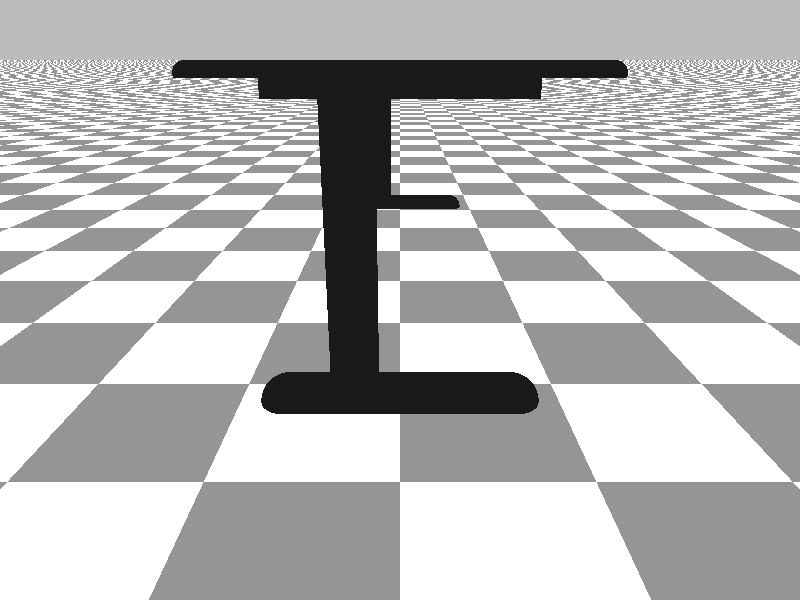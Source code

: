 #version 3.7;

#include "colors.inc"
#include "textures.inc"
#include "shapes.inc"

#local debugMode = 1;
#if (debugMode)
    global_settings {
        assumed_gamma 1
        charset utf8
    }
#end

#declare NiceTexture = texture {
    pigment { rgb<0.01, 0.01, 0.01> }
    finish {
        specular albedo 0.5
        roughness 0.01
        diffuse albedo 0.3
        ambient 0.2
        brilliance 10.0
        metallic
    }
}

// ----------------------------------------
// SquareTable
// ----------------------------------------

#macro SquareTable(tWidth, tHeight, tThickness, absHeight)
    #local yTop = absHeight - tThickness;
    #local sOffset = 0.001 * tWidth;
    #local spHeight = 0.7 * tHeight;
    #local spWidth = 0.05 * tWidth;
    #local spThickness = 0.05 * absHeight;
    #local lTop = yTop - spThickness;
    #local lRadio = spWidth/2;
    #local fHeight = 0.6 * tHeight;
    merge {
        merge {
            RoundedSquare(tWidth - 2*sOffset, tHeight, tThickness)
            BlackDetails(tWidth, tHeight, tThickness, sOffset)
            translate yTop * y
        }
        object {
            Support(spWidth, spHeight, spThickness, lTop, lRadio, fHeight)
            translate (tWidth/2 - spWidth) * x
        }
        object {
            Support(spWidth, spHeight, spThickness, lTop, lRadio, fHeight)
            translate -(tWidth/2 - spWidth) * x
        }
    }
#end

#macro RoundedSquare(tWidth, tHeight, tThickness)
    #local radio = tThickness * 0.8;
    #local radioOffset = tThickness * 0.2;
    merge {
        box {
            <-tWidth/2, 0, -tHeight/2>,
            <tWidth/2, tThickness, tHeight/2>
        }
        difference {
            merge {
                cylinder {
                    <-tWidth/2, radioOffset, -tHeight/2>,
                    <tWidth/2, radioOffset, -tHeight/2>,
                    radio
                }
                cylinder {
                    <-tWidth/2, radioOffset, tHeight/2>,
                    <tWidth/2, radioOffset, tHeight/2>,
                    radio
                }
            }
            box {
                <-tWidth, 0, -tHeight>,
                <tWidth, -tThickness, tHeight>
            }
        }
    }
#end

#macro BlackDetails(tWidth, tHeight, tThickness, sOffset)
    intersection {
        merge {
            box {
                <-tWidth/2, 0, -tHeight>,
                <-tWidth/2 + sOffset, tThickness, tHeight>
            }
            box {
                <tWidth/2, 0, -tHeight>,
                <tWidth/2 - sOffset, tThickness, tHeight>
            }
        }
        RoundedSquare(tWidth, tHeight, tThickness)
        texture { NiceTexture }
    }
#end


#macro Support(spWidth, spHeight, spThickness, lTop, lRadio, fHeight)
    #local fRadio = 1.15 * lRadio;
    merge {
        box {
            <-spWidth/2, -spThickness/2, -spHeight/2>,
            <spWidth/2, spThickness/2, spHeight/2>
            translate (lTop + spThickness/2) * y
        }

        cylinder {
            <0, lTop, 0>,
            <0, 0, 0>,
            lRadio
            translate -(0.2 * spHeight) * z
        }

        difference {
            merge {
                sphere {
                    <0, 0, spHeight/2>, fRadio
                }
                sphere {
                    <0, 0, -spHeight/2>, fRadio
                }
                Connect_Spheres(<0, 0, spHeight/2>, fRadio,
                                <0, 0, -spHeight/2>, fRadio)
            }
            box {
                <-spHeight, 0, fHeight>,
                <spHeight, -lTop, -fHeight>
            }
        }
        texture { NiceTexture }
    }
#end
/*
#macro AnnoyingDetail(tWidth, tHeight, tThickness, sThickness)
    intersection {
        box {
            <-tWidth/2, 0, -tHeight>,
            <-tWidth/2 + sThickness, tThickness, tHeight>
        }
        RoundedSquare(tWidth, tHeight, tThickness)
        texture {
            pigment { Black }
        }
        translate (tWidth/2 - sThickness/2) * x
    }
#end
*/

// ----------------------------------------
// Scene
// ----------------------------------------

#if (debugMode)
    camera {
      location <0, 1, -1.5>
      look_at <0, 0, 1>
    }

    background { White * 0.5 }

    light_source { <-1, 2, -2> color White }

    plane {
        y, -1
        texture {
            pigment { checker rgb<0.3, 0.3, 0.3> White }
        }
    }

    object {
        SquareTable(1.5, 0.5, 0.02, 0.5)
        texture {
            pigment { White }
        }
        translate 0.5 * y
        rotate 90 * y
    }
#end